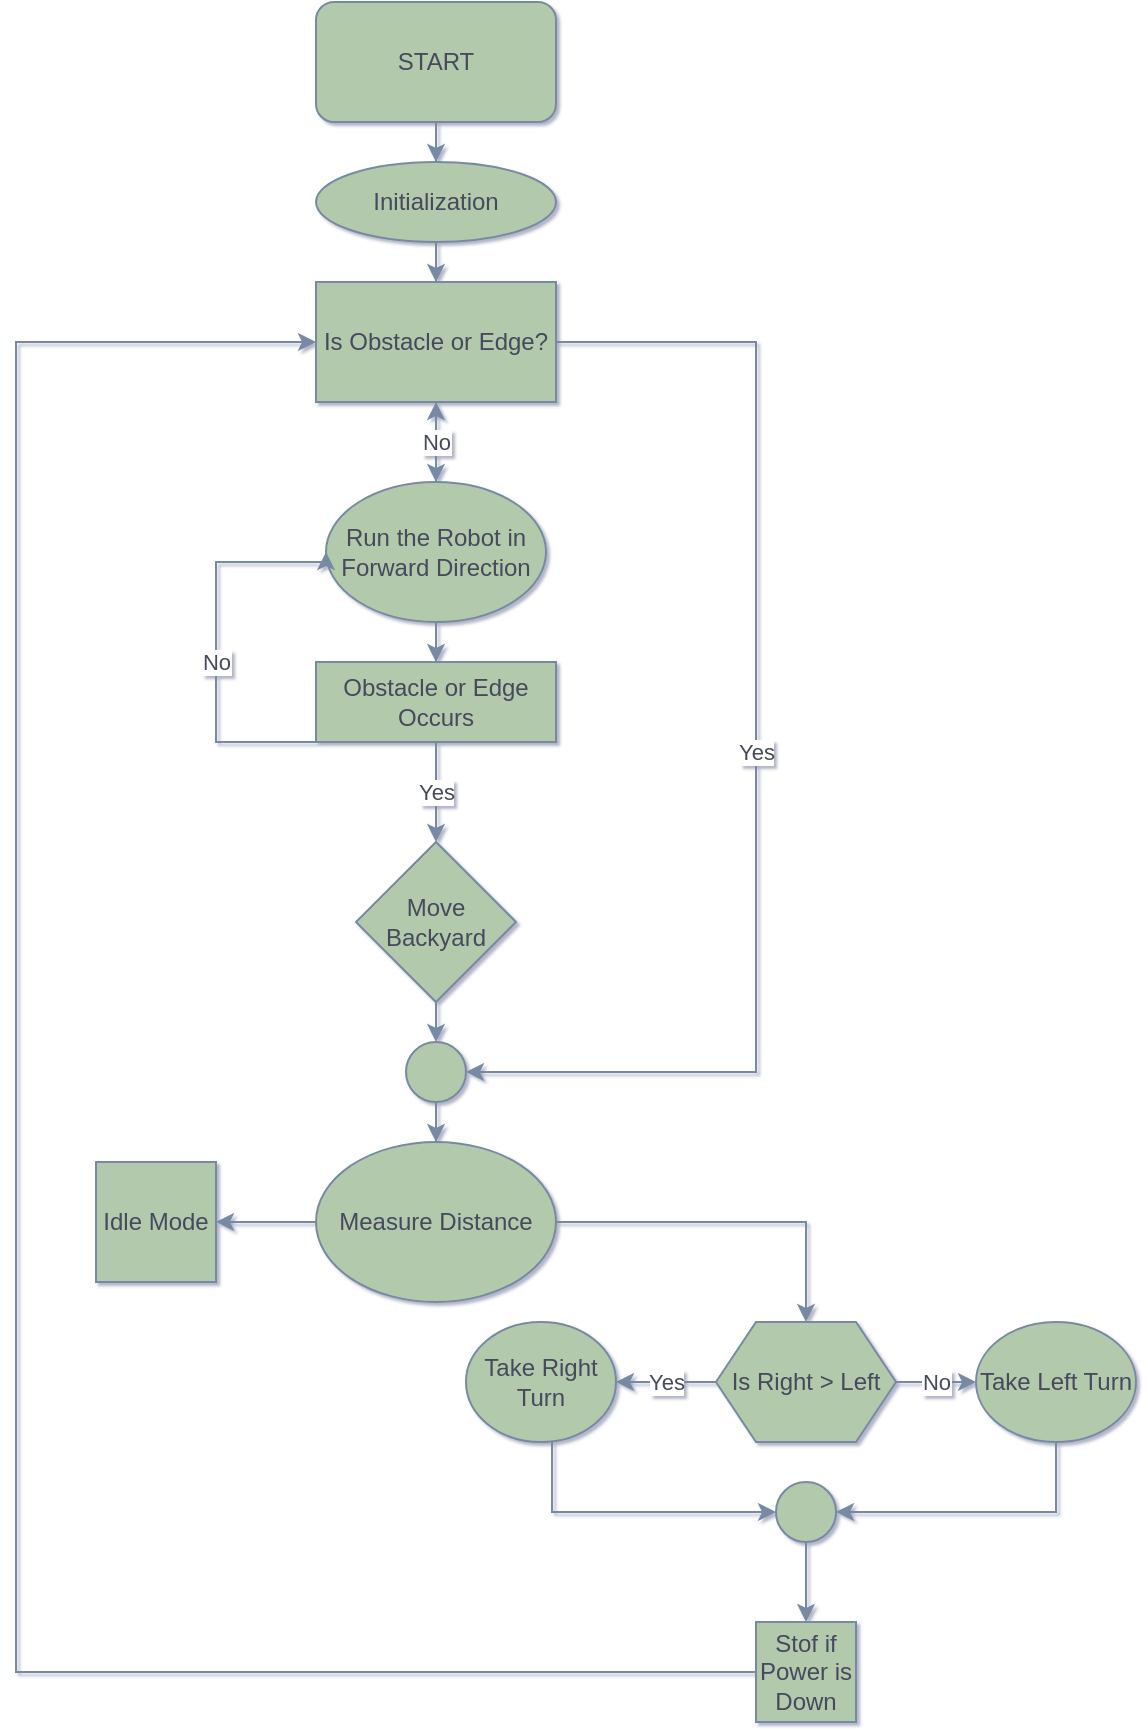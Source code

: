 <mxfile version="14.0.1" type="github"><diagram id="kAVvhD5PRRavoNxZinod" name="Page-1"><mxGraphModel dx="800" dy="492" grid="1" gridSize="11" guides="1" tooltips="1" connect="1" arrows="1" fold="1" page="1" pageScale="1" pageWidth="827" pageHeight="1169" background="none" math="0" shadow="1"><root><mxCell id="0"/><mxCell id="1" parent="0"/><mxCell id="NS2Y7wA54S6ikTbfFsa2-3" style="edgeStyle=orthogonalEdgeStyle;rounded=0;orthogonalLoop=1;jettySize=auto;html=1;strokeColor=#788AA3;fontColor=#46495D;" edge="1" parent="1" source="NS2Y7wA54S6ikTbfFsa2-2" target="NS2Y7wA54S6ikTbfFsa2-4"><mxGeometry relative="1" as="geometry"><mxPoint x="360" y="150" as="targetPoint"/></mxGeometry></mxCell><mxCell id="NS2Y7wA54S6ikTbfFsa2-2" value="START" style="rounded=1;whiteSpace=wrap;html=1;fillColor=#B2C9AB;strokeColor=#788AA3;fontColor=#46495D;" vertex="1" parent="1"><mxGeometry x="300" y="70" width="120" height="60" as="geometry"/></mxCell><mxCell id="NS2Y7wA54S6ikTbfFsa2-6" value="" style="edgeStyle=orthogonalEdgeStyle;rounded=0;orthogonalLoop=1;jettySize=auto;html=1;strokeColor=#788AA3;fontColor=#46495D;" edge="1" parent="1" source="NS2Y7wA54S6ikTbfFsa2-4" target="NS2Y7wA54S6ikTbfFsa2-5"><mxGeometry relative="1" as="geometry"/></mxCell><mxCell id="NS2Y7wA54S6ikTbfFsa2-4" value="Initialization" style="ellipse;whiteSpace=wrap;html=1;fillColor=#B2C9AB;strokeColor=#788AA3;fontColor=#46495D;" vertex="1" parent="1"><mxGeometry x="300" y="150" width="120" height="40" as="geometry"/></mxCell><mxCell id="NS2Y7wA54S6ikTbfFsa2-8" style="edgeStyle=orthogonalEdgeStyle;rounded=0;orthogonalLoop=1;jettySize=auto;html=1;exitX=0.5;exitY=1;exitDx=0;exitDy=0;entryX=0.5;entryY=0;entryDx=0;entryDy=0;strokeColor=#788AA3;fontColor=#46495D;" edge="1" parent="1" source="NS2Y7wA54S6ikTbfFsa2-5" target="NS2Y7wA54S6ikTbfFsa2-7"><mxGeometry relative="1" as="geometry"/></mxCell><mxCell id="NS2Y7wA54S6ikTbfFsa2-21" value="Yes" style="edgeStyle=orthogonalEdgeStyle;rounded=0;orthogonalLoop=1;jettySize=auto;html=1;exitX=1;exitY=0.5;exitDx=0;exitDy=0;entryX=1;entryY=0.5;entryDx=0;entryDy=0;strokeColor=#788AA3;fontColor=#46495D;" edge="1" parent="1" source="NS2Y7wA54S6ikTbfFsa2-5" target="NS2Y7wA54S6ikTbfFsa2-19"><mxGeometry relative="1" as="geometry"><mxPoint x="570" y="670" as="targetPoint"/><Array as="points"><mxPoint x="520" y="240"/><mxPoint x="520" y="605"/></Array></mxGeometry></mxCell><mxCell id="NS2Y7wA54S6ikTbfFsa2-5" value="Is Obstacle or Edge?" style="rounded=0;whiteSpace=wrap;html=1;fillColor=#B2C9AB;strokeColor=#788AA3;fontColor=#46495D;" vertex="1" parent="1"><mxGeometry x="300" y="210" width="120" height="60" as="geometry"/></mxCell><mxCell id="NS2Y7wA54S6ikTbfFsa2-14" value="" style="edgeStyle=orthogonalEdgeStyle;rounded=0;orthogonalLoop=1;jettySize=auto;html=1;strokeColor=#788AA3;fontColor=#46495D;" edge="1" parent="1" source="NS2Y7wA54S6ikTbfFsa2-7" target="NS2Y7wA54S6ikTbfFsa2-12"><mxGeometry relative="1" as="geometry"/></mxCell><mxCell id="NS2Y7wA54S6ikTbfFsa2-18" value="No&lt;br&gt;" style="edgeStyle=orthogonalEdgeStyle;rounded=0;orthogonalLoop=1;jettySize=auto;html=1;strokeColor=#788AA3;fontColor=#46495D;" edge="1" parent="1" source="NS2Y7wA54S6ikTbfFsa2-7" target="NS2Y7wA54S6ikTbfFsa2-5"><mxGeometry relative="1" as="geometry"/></mxCell><mxCell id="NS2Y7wA54S6ikTbfFsa2-7" value="Run the Robot in Forward Direction" style="ellipse;whiteSpace=wrap;html=1;fillColor=#B2C9AB;strokeColor=#788AA3;fontColor=#46495D;" vertex="1" parent="1"><mxGeometry x="305" y="310" width="110" height="70" as="geometry"/></mxCell><mxCell id="NS2Y7wA54S6ikTbfFsa2-13" value="No" style="edgeStyle=orthogonalEdgeStyle;rounded=0;orthogonalLoop=1;jettySize=auto;html=1;exitX=0;exitY=0.5;exitDx=0;exitDy=0;entryX=0;entryY=0.5;entryDx=0;entryDy=0;strokeColor=#788AA3;fontColor=#46495D;" edge="1" parent="1" source="NS2Y7wA54S6ikTbfFsa2-12" target="NS2Y7wA54S6ikTbfFsa2-7"><mxGeometry relative="1" as="geometry"><Array as="points"><mxPoint x="300" y="440"/><mxPoint x="250" y="440"/><mxPoint x="250" y="350"/></Array></mxGeometry></mxCell><mxCell id="NS2Y7wA54S6ikTbfFsa2-16" value="Yes" style="edgeStyle=orthogonalEdgeStyle;rounded=0;orthogonalLoop=1;jettySize=auto;html=1;exitX=0.5;exitY=1;exitDx=0;exitDy=0;entryX=0.5;entryY=0;entryDx=0;entryDy=0;strokeColor=#788AA3;fontColor=#46495D;" edge="1" parent="1" source="NS2Y7wA54S6ikTbfFsa2-12" target="NS2Y7wA54S6ikTbfFsa2-15"><mxGeometry relative="1" as="geometry"/></mxCell><mxCell id="NS2Y7wA54S6ikTbfFsa2-12" value="Obstacle or Edge Occurs" style="rounded=0;whiteSpace=wrap;html=1;fillColor=#B2C9AB;strokeColor=#788AA3;fontColor=#46495D;" vertex="1" parent="1"><mxGeometry x="300" y="400" width="120" height="40" as="geometry"/></mxCell><mxCell id="NS2Y7wA54S6ikTbfFsa2-20" style="edgeStyle=orthogonalEdgeStyle;rounded=0;orthogonalLoop=1;jettySize=auto;html=1;exitX=0.5;exitY=1;exitDx=0;exitDy=0;entryX=0.5;entryY=0;entryDx=0;entryDy=0;strokeColor=#788AA3;fontColor=#46495D;" edge="1" parent="1" source="NS2Y7wA54S6ikTbfFsa2-15" target="NS2Y7wA54S6ikTbfFsa2-19"><mxGeometry relative="1" as="geometry"/></mxCell><mxCell id="NS2Y7wA54S6ikTbfFsa2-15" value="Move Backyard" style="rhombus;whiteSpace=wrap;html=1;fillColor=#B2C9AB;strokeColor=#788AA3;fontColor=#46495D;" vertex="1" parent="1"><mxGeometry x="320" y="490" width="80" height="80" as="geometry"/></mxCell><mxCell id="NS2Y7wA54S6ikTbfFsa2-23" value="" style="edgeStyle=orthogonalEdgeStyle;rounded=0;orthogonalLoop=1;jettySize=auto;html=1;strokeColor=#788AA3;fontColor=#46495D;" edge="1" parent="1" source="NS2Y7wA54S6ikTbfFsa2-19" target="NS2Y7wA54S6ikTbfFsa2-22"><mxGeometry relative="1" as="geometry"/></mxCell><mxCell id="NS2Y7wA54S6ikTbfFsa2-19" value="" style="ellipse;whiteSpace=wrap;html=1;aspect=fixed;fillColor=#B2C9AB;strokeColor=#788AA3;fontColor=#46495D;" vertex="1" parent="1"><mxGeometry x="345" y="590" width="30" height="30" as="geometry"/></mxCell><mxCell id="NS2Y7wA54S6ikTbfFsa2-25" value="" style="edgeStyle=orthogonalEdgeStyle;rounded=0;orthogonalLoop=1;jettySize=auto;html=1;strokeColor=#788AA3;fontColor=#46495D;" edge="1" parent="1" source="NS2Y7wA54S6ikTbfFsa2-22" target="NS2Y7wA54S6ikTbfFsa2-24"><mxGeometry relative="1" as="geometry"/></mxCell><mxCell id="NS2Y7wA54S6ikTbfFsa2-27" style="edgeStyle=orthogonalEdgeStyle;rounded=0;orthogonalLoop=1;jettySize=auto;html=1;entryX=0.5;entryY=0;entryDx=0;entryDy=0;strokeColor=#788AA3;fontColor=#46495D;" edge="1" parent="1" source="NS2Y7wA54S6ikTbfFsa2-22" target="NS2Y7wA54S6ikTbfFsa2-26"><mxGeometry relative="1" as="geometry"/></mxCell><mxCell id="NS2Y7wA54S6ikTbfFsa2-22" value="Measure Distance" style="ellipse;whiteSpace=wrap;html=1;fillColor=#B2C9AB;strokeColor=#788AA3;fontColor=#46495D;" vertex="1" parent="1"><mxGeometry x="300" y="640" width="120" height="80" as="geometry"/></mxCell><mxCell id="NS2Y7wA54S6ikTbfFsa2-24" value="Idle Mode" style="whiteSpace=wrap;html=1;aspect=fixed;fillColor=#B2C9AB;strokeColor=#788AA3;fontColor=#46495D;" vertex="1" parent="1"><mxGeometry x="190" y="650" width="60" height="60" as="geometry"/></mxCell><mxCell id="NS2Y7wA54S6ikTbfFsa2-29" value="Yes&lt;br&gt;" style="edgeStyle=orthogonalEdgeStyle;rounded=0;orthogonalLoop=1;jettySize=auto;html=1;entryX=1;entryY=0.5;entryDx=0;entryDy=0;strokeColor=#788AA3;fontColor=#46495D;" edge="1" parent="1" source="NS2Y7wA54S6ikTbfFsa2-26" target="NS2Y7wA54S6ikTbfFsa2-28"><mxGeometry relative="1" as="geometry"/></mxCell><mxCell id="NS2Y7wA54S6ikTbfFsa2-31" value="No" style="edgeStyle=orthogonalEdgeStyle;rounded=0;orthogonalLoop=1;jettySize=auto;html=1;strokeColor=#788AA3;fontColor=#46495D;" edge="1" parent="1" source="NS2Y7wA54S6ikTbfFsa2-26" target="NS2Y7wA54S6ikTbfFsa2-30"><mxGeometry relative="1" as="geometry"/></mxCell><mxCell id="NS2Y7wA54S6ikTbfFsa2-26" value="Is Right &amp;gt; Left" style="shape=hexagon;perimeter=hexagonPerimeter2;whiteSpace=wrap;html=1;fixedSize=1;fillColor=#B2C9AB;strokeColor=#788AA3;fontColor=#46495D;" vertex="1" parent="1"><mxGeometry x="500" y="730" width="90" height="60" as="geometry"/></mxCell><mxCell id="NS2Y7wA54S6ikTbfFsa2-33" style="edgeStyle=orthogonalEdgeStyle;rounded=0;orthogonalLoop=1;jettySize=auto;html=1;entryX=0;entryY=0.5;entryDx=0;entryDy=0;strokeColor=#788AA3;fontColor=#46495D;" edge="1" parent="1" source="NS2Y7wA54S6ikTbfFsa2-28" target="NS2Y7wA54S6ikTbfFsa2-32"><mxGeometry relative="1" as="geometry"><mxPoint x="418" y="900" as="targetPoint"/><Array as="points"><mxPoint x="418" y="825"/></Array></mxGeometry></mxCell><mxCell id="NS2Y7wA54S6ikTbfFsa2-28" value="Take Right Turn" style="ellipse;whiteSpace=wrap;html=1;fillColor=#B2C9AB;strokeColor=#788AA3;fontColor=#46495D;" vertex="1" parent="1"><mxGeometry x="375" y="730" width="75" height="60" as="geometry"/></mxCell><mxCell id="NS2Y7wA54S6ikTbfFsa2-34" style="edgeStyle=orthogonalEdgeStyle;rounded=0;orthogonalLoop=1;jettySize=auto;html=1;exitX=0.5;exitY=1;exitDx=0;exitDy=0;entryX=1;entryY=0.5;entryDx=0;entryDy=0;strokeColor=#788AA3;fontColor=#46495D;" edge="1" parent="1" source="NS2Y7wA54S6ikTbfFsa2-30" target="NS2Y7wA54S6ikTbfFsa2-32"><mxGeometry relative="1" as="geometry"><mxPoint x="570" y="910" as="targetPoint"/></mxGeometry></mxCell><mxCell id="NS2Y7wA54S6ikTbfFsa2-30" value="Take Left Turn" style="ellipse;whiteSpace=wrap;html=1;fillColor=#B2C9AB;strokeColor=#788AA3;fontColor=#46495D;" vertex="1" parent="1"><mxGeometry x="630" y="730" width="80" height="60" as="geometry"/></mxCell><mxCell id="NS2Y7wA54S6ikTbfFsa2-32" value="" style="ellipse;whiteSpace=wrap;html=1;aspect=fixed;fillColor=#B2C9AB;strokeColor=#788AA3;fontColor=#46495D;" vertex="1" parent="1"><mxGeometry x="530" y="810" width="30" height="30" as="geometry"/></mxCell><mxCell id="NS2Y7wA54S6ikTbfFsa2-38" style="edgeStyle=orthogonalEdgeStyle;rounded=0;orthogonalLoop=1;jettySize=auto;html=1;entryX=0;entryY=0.5;entryDx=0;entryDy=0;strokeColor=#788AA3;fontColor=#46495D;" edge="1" parent="1" source="NS2Y7wA54S6ikTbfFsa2-36" target="NS2Y7wA54S6ikTbfFsa2-5"><mxGeometry relative="1" as="geometry"><mxPoint x="120" y="240" as="targetPoint"/><Array as="points"><mxPoint x="150" y="905"/><mxPoint x="150" y="240"/></Array></mxGeometry></mxCell><mxCell id="NS2Y7wA54S6ikTbfFsa2-39" style="edgeStyle=orthogonalEdgeStyle;rounded=0;orthogonalLoop=1;jettySize=auto;html=1;exitX=0.5;exitY=1;exitDx=0;exitDy=0;strokeColor=#788AA3;fontColor=#46495D;" edge="1" parent="1" source="NS2Y7wA54S6ikTbfFsa2-7" target="NS2Y7wA54S6ikTbfFsa2-7"><mxGeometry relative="1" as="geometry"/></mxCell><mxCell id="NS2Y7wA54S6ikTbfFsa2-36" value="Stof if Power is Down" style="whiteSpace=wrap;html=1;aspect=fixed;fillColor=#B2C9AB;strokeColor=#788AA3;fontColor=#46495D;" vertex="1" parent="1"><mxGeometry x="520" y="880" width="50" height="50" as="geometry"/></mxCell><mxCell id="NS2Y7wA54S6ikTbfFsa2-41" style="edgeStyle=orthogonalEdgeStyle;rounded=0;orthogonalLoop=1;jettySize=auto;html=1;exitX=0.5;exitY=1;exitDx=0;exitDy=0;strokeColor=#788AA3;fontColor=#46495D;" edge="1" parent="1" source="NS2Y7wA54S6ikTbfFsa2-32" target="NS2Y7wA54S6ikTbfFsa2-36"><mxGeometry relative="1" as="geometry"><mxPoint x="550" y="960" as="targetPoint"/><mxPoint x="545" y="840" as="sourcePoint"/></mxGeometry></mxCell></root></mxGraphModel></diagram></mxfile>